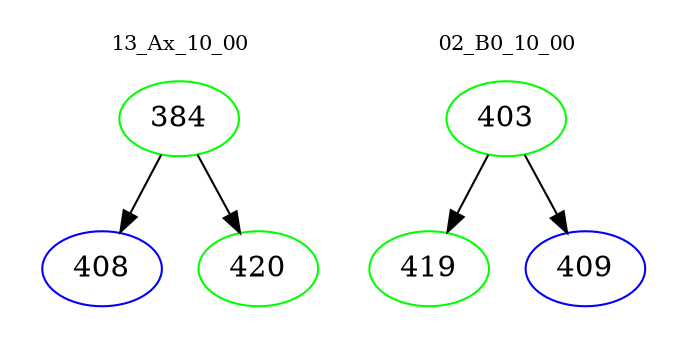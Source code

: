 digraph{
subgraph cluster_0 {
color = white
label = "13_Ax_10_00";
fontsize=10;
T0_384 [label="384", color="green"]
T0_384 -> T0_408 [color="black"]
T0_408 [label="408", color="blue"]
T0_384 -> T0_420 [color="black"]
T0_420 [label="420", color="green"]
}
subgraph cluster_1 {
color = white
label = "02_B0_10_00";
fontsize=10;
T1_403 [label="403", color="green"]
T1_403 -> T1_419 [color="black"]
T1_419 [label="419", color="green"]
T1_403 -> T1_409 [color="black"]
T1_409 [label="409", color="blue"]
}
}
